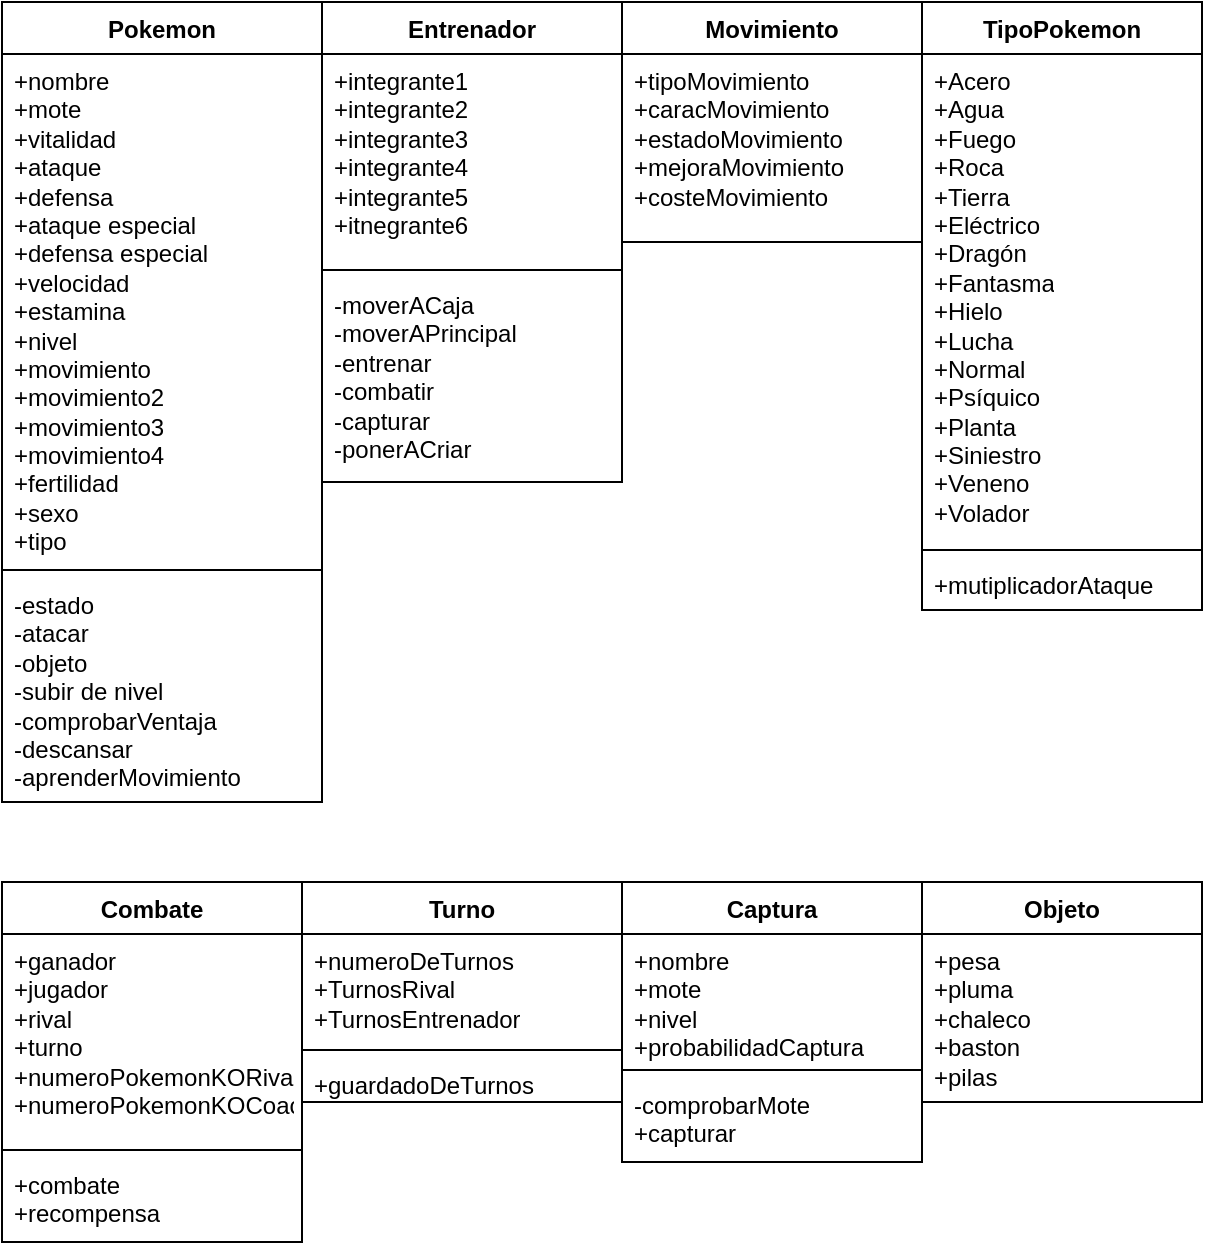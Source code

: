<mxfile version="21.0.6" type="device"><diagram name="Page-1" id="c3eHmdENn_1KCgra1ZNK"><mxGraphModel dx="1075" dy="451" grid="1" gridSize="10" guides="1" tooltips="1" connect="1" arrows="1" fold="1" page="1" pageScale="1" pageWidth="850" pageHeight="1100" math="0" shadow="0"><root><mxCell id="0"/><mxCell id="1" parent="0"/><mxCell id="GMWS2fYW0NUqJFS2serp-20" value="Pokemon" style="swimlane;fontStyle=1;align=center;verticalAlign=top;childLayout=stackLayout;horizontal=1;startSize=26;horizontalStack=0;resizeParent=1;resizeParentMax=0;resizeLast=0;collapsible=1;marginBottom=0;whiteSpace=wrap;html=1;" vertex="1" parent="1"><mxGeometry x="80" y="280" width="160" height="400" as="geometry"><mxRectangle x="80" y="280" width="90" height="30" as="alternateBounds"/></mxGeometry></mxCell><mxCell id="GMWS2fYW0NUqJFS2serp-21" value="+nombre&lt;br&gt;+mote&lt;br&gt;+vitalidad&amp;nbsp;&lt;br&gt;+ataque&lt;br&gt;+defensa&lt;br&gt;+ataque especial&lt;br&gt;+defensa especial&lt;br&gt;+velocidad&lt;br&gt;+estamina&lt;br&gt;+nivel&lt;br&gt;+movimiento&lt;br&gt;+movimiento2&lt;br&gt;+movimiento3&lt;br&gt;+movimiento4&lt;br&gt;+fertilidad&lt;br&gt;+sexo&lt;br&gt;+tipo" style="text;strokeColor=none;fillColor=none;align=left;verticalAlign=top;spacingLeft=4;spacingRight=4;overflow=hidden;rotatable=0;points=[[0,0.5],[1,0.5]];portConstraint=eastwest;whiteSpace=wrap;html=1;" vertex="1" parent="GMWS2fYW0NUqJFS2serp-20"><mxGeometry y="26" width="160" height="254" as="geometry"/></mxCell><mxCell id="GMWS2fYW0NUqJFS2serp-22" value="" style="line;strokeWidth=1;fillColor=none;align=left;verticalAlign=middle;spacingTop=-1;spacingLeft=3;spacingRight=3;rotatable=0;labelPosition=right;points=[];portConstraint=eastwest;strokeColor=inherit;" vertex="1" parent="GMWS2fYW0NUqJFS2serp-20"><mxGeometry y="280" width="160" height="8" as="geometry"/></mxCell><mxCell id="GMWS2fYW0NUqJFS2serp-23" value="-estado&lt;br&gt;-atacar&lt;br&gt;-objeto&lt;br&gt;-subir de nivel&lt;br&gt;-comprobarVentaja&lt;br&gt;-descansar&lt;br&gt;-aprenderMovimiento" style="text;strokeColor=none;fillColor=none;align=left;verticalAlign=top;spacingLeft=4;spacingRight=4;overflow=hidden;rotatable=0;points=[[0,0.5],[1,0.5]];portConstraint=eastwest;whiteSpace=wrap;html=1;" vertex="1" parent="GMWS2fYW0NUqJFS2serp-20"><mxGeometry y="288" width="160" height="112" as="geometry"/></mxCell><mxCell id="GMWS2fYW0NUqJFS2serp-24" value="Entrenador" style="swimlane;fontStyle=1;align=center;verticalAlign=top;childLayout=stackLayout;horizontal=1;startSize=26;horizontalStack=0;resizeParent=1;resizeParentMax=0;resizeLast=0;collapsible=1;marginBottom=0;whiteSpace=wrap;html=1;" vertex="1" parent="1"><mxGeometry x="240" y="280" width="150" height="240" as="geometry"/></mxCell><mxCell id="GMWS2fYW0NUqJFS2serp-25" value="+integrante1&lt;br&gt;+integrante2&lt;br&gt;+integrante3&lt;br&gt;+integrante4&lt;br&gt;+integrante5&lt;br&gt;+itnegrante6" style="text;strokeColor=none;fillColor=none;align=left;verticalAlign=top;spacingLeft=4;spacingRight=4;overflow=hidden;rotatable=0;points=[[0,0.5],[1,0.5]];portConstraint=eastwest;whiteSpace=wrap;html=1;" vertex="1" parent="GMWS2fYW0NUqJFS2serp-24"><mxGeometry y="26" width="150" height="104" as="geometry"/></mxCell><mxCell id="GMWS2fYW0NUqJFS2serp-26" value="" style="line;strokeWidth=1;fillColor=none;align=left;verticalAlign=middle;spacingTop=-1;spacingLeft=3;spacingRight=3;rotatable=0;labelPosition=right;points=[];portConstraint=eastwest;strokeColor=inherit;" vertex="1" parent="GMWS2fYW0NUqJFS2serp-24"><mxGeometry y="130" width="150" height="8" as="geometry"/></mxCell><mxCell id="GMWS2fYW0NUqJFS2serp-27" value="-moverACaja&lt;br&gt;-moverAPrincipal&lt;br&gt;-entrenar&lt;br&gt;-combatir&lt;br&gt;-capturar&lt;br&gt;-ponerACriar" style="text;strokeColor=none;fillColor=none;align=left;verticalAlign=top;spacingLeft=4;spacingRight=4;overflow=hidden;rotatable=0;points=[[0,0.5],[1,0.5]];portConstraint=eastwest;whiteSpace=wrap;html=1;" vertex="1" parent="GMWS2fYW0NUqJFS2serp-24"><mxGeometry y="138" width="150" height="102" as="geometry"/></mxCell><mxCell id="GMWS2fYW0NUqJFS2serp-28" value="Movimiento" style="swimlane;fontStyle=1;align=center;verticalAlign=top;childLayout=stackLayout;horizontal=1;startSize=26;horizontalStack=0;resizeParent=1;resizeParentMax=0;resizeLast=0;collapsible=1;marginBottom=0;whiteSpace=wrap;html=1;" vertex="1" parent="1"><mxGeometry x="390" y="280" width="150" height="120" as="geometry"/></mxCell><mxCell id="GMWS2fYW0NUqJFS2serp-29" value="+tipoMovimiento&lt;br&gt;+caracMovimiento&lt;br&gt;+estadoMovimiento&lt;br&gt;+mejoraMovimiento&lt;br&gt;+costeMovimiento" style="text;strokeColor=none;fillColor=none;align=left;verticalAlign=top;spacingLeft=4;spacingRight=4;overflow=hidden;rotatable=0;points=[[0,0.5],[1,0.5]];portConstraint=eastwest;whiteSpace=wrap;html=1;" vertex="1" parent="GMWS2fYW0NUqJFS2serp-28"><mxGeometry y="26" width="150" height="94" as="geometry"/></mxCell><mxCell id="GMWS2fYW0NUqJFS2serp-33" value="TipoPokemon" style="swimlane;fontStyle=1;align=center;verticalAlign=top;childLayout=stackLayout;horizontal=1;startSize=26;horizontalStack=0;resizeParent=1;resizeParentMax=0;resizeLast=0;collapsible=1;marginBottom=0;whiteSpace=wrap;html=1;" vertex="1" parent="1"><mxGeometry x="540" y="280" width="140" height="304" as="geometry"/></mxCell><mxCell id="GMWS2fYW0NUqJFS2serp-34" value="+Acero&lt;br&gt;+Agua&lt;br&gt;+Fuego&lt;br&gt;+Roca&lt;br&gt;+Tierra&lt;br&gt;+Eléctrico&lt;br&gt;+Dragón&lt;br&gt;+Fantasma&lt;br&gt;+Hielo&amp;nbsp;&lt;br&gt;+Lucha&lt;br&gt;+Normal&lt;br&gt;+Psíquico&lt;br&gt;+Planta&lt;br&gt;+Siniestro&lt;br&gt;+Veneno&lt;br&gt;+Volador" style="text;strokeColor=none;fillColor=none;align=left;verticalAlign=top;spacingLeft=4;spacingRight=4;overflow=hidden;rotatable=0;points=[[0,0.5],[1,0.5]];portConstraint=eastwest;whiteSpace=wrap;html=1;" vertex="1" parent="GMWS2fYW0NUqJFS2serp-33"><mxGeometry y="26" width="140" height="244" as="geometry"/></mxCell><mxCell id="GMWS2fYW0NUqJFS2serp-35" value="" style="line;strokeWidth=1;fillColor=none;align=left;verticalAlign=middle;spacingTop=-1;spacingLeft=3;spacingRight=3;rotatable=0;labelPosition=right;points=[];portConstraint=eastwest;strokeColor=inherit;" vertex="1" parent="GMWS2fYW0NUqJFS2serp-33"><mxGeometry y="270" width="140" height="8" as="geometry"/></mxCell><mxCell id="GMWS2fYW0NUqJFS2serp-36" value="+mutiplicadorAtaque" style="text;strokeColor=none;fillColor=none;align=left;verticalAlign=top;spacingLeft=4;spacingRight=4;overflow=hidden;rotatable=0;points=[[0,0.5],[1,0.5]];portConstraint=eastwest;whiteSpace=wrap;html=1;" vertex="1" parent="GMWS2fYW0NUqJFS2serp-33"><mxGeometry y="278" width="140" height="26" as="geometry"/></mxCell><mxCell id="GMWS2fYW0NUqJFS2serp-37" value="Combate" style="swimlane;fontStyle=1;align=center;verticalAlign=top;childLayout=stackLayout;horizontal=1;startSize=26;horizontalStack=0;resizeParent=1;resizeParentMax=0;resizeLast=0;collapsible=1;marginBottom=0;whiteSpace=wrap;html=1;" vertex="1" parent="1"><mxGeometry x="80" y="720" width="150" height="180" as="geometry"/></mxCell><mxCell id="GMWS2fYW0NUqJFS2serp-38" value="+ganador&lt;br&gt;+jugador&lt;br&gt;+rival&lt;br&gt;+turno&lt;br&gt;+numeroPokemonKORival&lt;br&gt;+numeroPokemonKOCoach" style="text;strokeColor=none;fillColor=none;align=left;verticalAlign=top;spacingLeft=4;spacingRight=4;overflow=hidden;rotatable=0;points=[[0,0.5],[1,0.5]];portConstraint=eastwest;whiteSpace=wrap;html=1;" vertex="1" parent="GMWS2fYW0NUqJFS2serp-37"><mxGeometry y="26" width="150" height="104" as="geometry"/></mxCell><mxCell id="GMWS2fYW0NUqJFS2serp-39" value="" style="line;strokeWidth=1;fillColor=none;align=left;verticalAlign=middle;spacingTop=-1;spacingLeft=3;spacingRight=3;rotatable=0;labelPosition=right;points=[];portConstraint=eastwest;strokeColor=inherit;" vertex="1" parent="GMWS2fYW0NUqJFS2serp-37"><mxGeometry y="130" width="150" height="8" as="geometry"/></mxCell><mxCell id="GMWS2fYW0NUqJFS2serp-40" value="+combate&lt;br&gt;+recompensa" style="text;strokeColor=none;fillColor=none;align=left;verticalAlign=top;spacingLeft=4;spacingRight=4;overflow=hidden;rotatable=0;points=[[0,0.5],[1,0.5]];portConstraint=eastwest;whiteSpace=wrap;html=1;" vertex="1" parent="GMWS2fYW0NUqJFS2serp-37"><mxGeometry y="138" width="150" height="42" as="geometry"/></mxCell><mxCell id="GMWS2fYW0NUqJFS2serp-41" value="Turno" style="swimlane;fontStyle=1;align=center;verticalAlign=top;childLayout=stackLayout;horizontal=1;startSize=26;horizontalStack=0;resizeParent=1;resizeParentMax=0;resizeLast=0;collapsible=1;marginBottom=0;whiteSpace=wrap;html=1;" vertex="1" parent="1"><mxGeometry x="230" y="720" width="160" height="110" as="geometry"/></mxCell><mxCell id="GMWS2fYW0NUqJFS2serp-42" value="+numeroDeTurnos&lt;br&gt;+TurnosRival&lt;br&gt;+TurnosEntrenador" style="text;strokeColor=none;fillColor=none;align=left;verticalAlign=top;spacingLeft=4;spacingRight=4;overflow=hidden;rotatable=0;points=[[0,0.5],[1,0.5]];portConstraint=eastwest;whiteSpace=wrap;html=1;" vertex="1" parent="GMWS2fYW0NUqJFS2serp-41"><mxGeometry y="26" width="160" height="54" as="geometry"/></mxCell><mxCell id="GMWS2fYW0NUqJFS2serp-43" value="" style="line;strokeWidth=1;fillColor=none;align=left;verticalAlign=middle;spacingTop=-1;spacingLeft=3;spacingRight=3;rotatable=0;labelPosition=right;points=[];portConstraint=eastwest;strokeColor=inherit;" vertex="1" parent="GMWS2fYW0NUqJFS2serp-41"><mxGeometry y="80" width="160" height="8" as="geometry"/></mxCell><mxCell id="GMWS2fYW0NUqJFS2serp-44" value="+guardadoDeTurnos" style="text;strokeColor=none;fillColor=none;align=left;verticalAlign=top;spacingLeft=4;spacingRight=4;overflow=hidden;rotatable=0;points=[[0,0.5],[1,0.5]];portConstraint=eastwest;whiteSpace=wrap;html=1;" vertex="1" parent="GMWS2fYW0NUqJFS2serp-41"><mxGeometry y="88" width="160" height="22" as="geometry"/></mxCell><mxCell id="GMWS2fYW0NUqJFS2serp-45" value="Captura" style="swimlane;fontStyle=1;align=center;verticalAlign=top;childLayout=stackLayout;horizontal=1;startSize=26;horizontalStack=0;resizeParent=1;resizeParentMax=0;resizeLast=0;collapsible=1;marginBottom=0;whiteSpace=wrap;html=1;" vertex="1" parent="1"><mxGeometry x="390" y="720" width="150" height="140" as="geometry"/></mxCell><mxCell id="GMWS2fYW0NUqJFS2serp-46" value="+nombre&lt;br&gt;+mote&lt;br&gt;+nivel&lt;br&gt;+probabilidadCaptura" style="text;strokeColor=none;fillColor=none;align=left;verticalAlign=top;spacingLeft=4;spacingRight=4;overflow=hidden;rotatable=0;points=[[0,0.5],[1,0.5]];portConstraint=eastwest;whiteSpace=wrap;html=1;" vertex="1" parent="GMWS2fYW0NUqJFS2serp-45"><mxGeometry y="26" width="150" height="64" as="geometry"/></mxCell><mxCell id="GMWS2fYW0NUqJFS2serp-47" value="" style="line;strokeWidth=1;fillColor=none;align=left;verticalAlign=middle;spacingTop=-1;spacingLeft=3;spacingRight=3;rotatable=0;labelPosition=right;points=[];portConstraint=eastwest;strokeColor=inherit;" vertex="1" parent="GMWS2fYW0NUqJFS2serp-45"><mxGeometry y="90" width="150" height="8" as="geometry"/></mxCell><mxCell id="GMWS2fYW0NUqJFS2serp-48" value="-comprobarMote&lt;br&gt;+capturar" style="text;strokeColor=none;fillColor=none;align=left;verticalAlign=top;spacingLeft=4;spacingRight=4;overflow=hidden;rotatable=0;points=[[0,0.5],[1,0.5]];portConstraint=eastwest;whiteSpace=wrap;html=1;" vertex="1" parent="GMWS2fYW0NUqJFS2serp-45"><mxGeometry y="98" width="150" height="42" as="geometry"/></mxCell><mxCell id="GMWS2fYW0NUqJFS2serp-50" value="Objeto" style="swimlane;fontStyle=1;align=center;verticalAlign=top;childLayout=stackLayout;horizontal=1;startSize=26;horizontalStack=0;resizeParent=1;resizeParentMax=0;resizeLast=0;collapsible=1;marginBottom=0;whiteSpace=wrap;html=1;" vertex="1" parent="1"><mxGeometry x="540" y="720" width="140" height="110" as="geometry"/></mxCell><mxCell id="GMWS2fYW0NUqJFS2serp-51" value="+pesa&lt;br&gt;+pluma&lt;br&gt;+chaleco&lt;br&gt;+baston&lt;br&gt;+pilas" style="text;strokeColor=none;fillColor=none;align=left;verticalAlign=top;spacingLeft=4;spacingRight=4;overflow=hidden;rotatable=0;points=[[0,0.5],[1,0.5]];portConstraint=eastwest;whiteSpace=wrap;html=1;" vertex="1" parent="GMWS2fYW0NUqJFS2serp-50"><mxGeometry y="26" width="140" height="84" as="geometry"/></mxCell></root></mxGraphModel></diagram></mxfile>